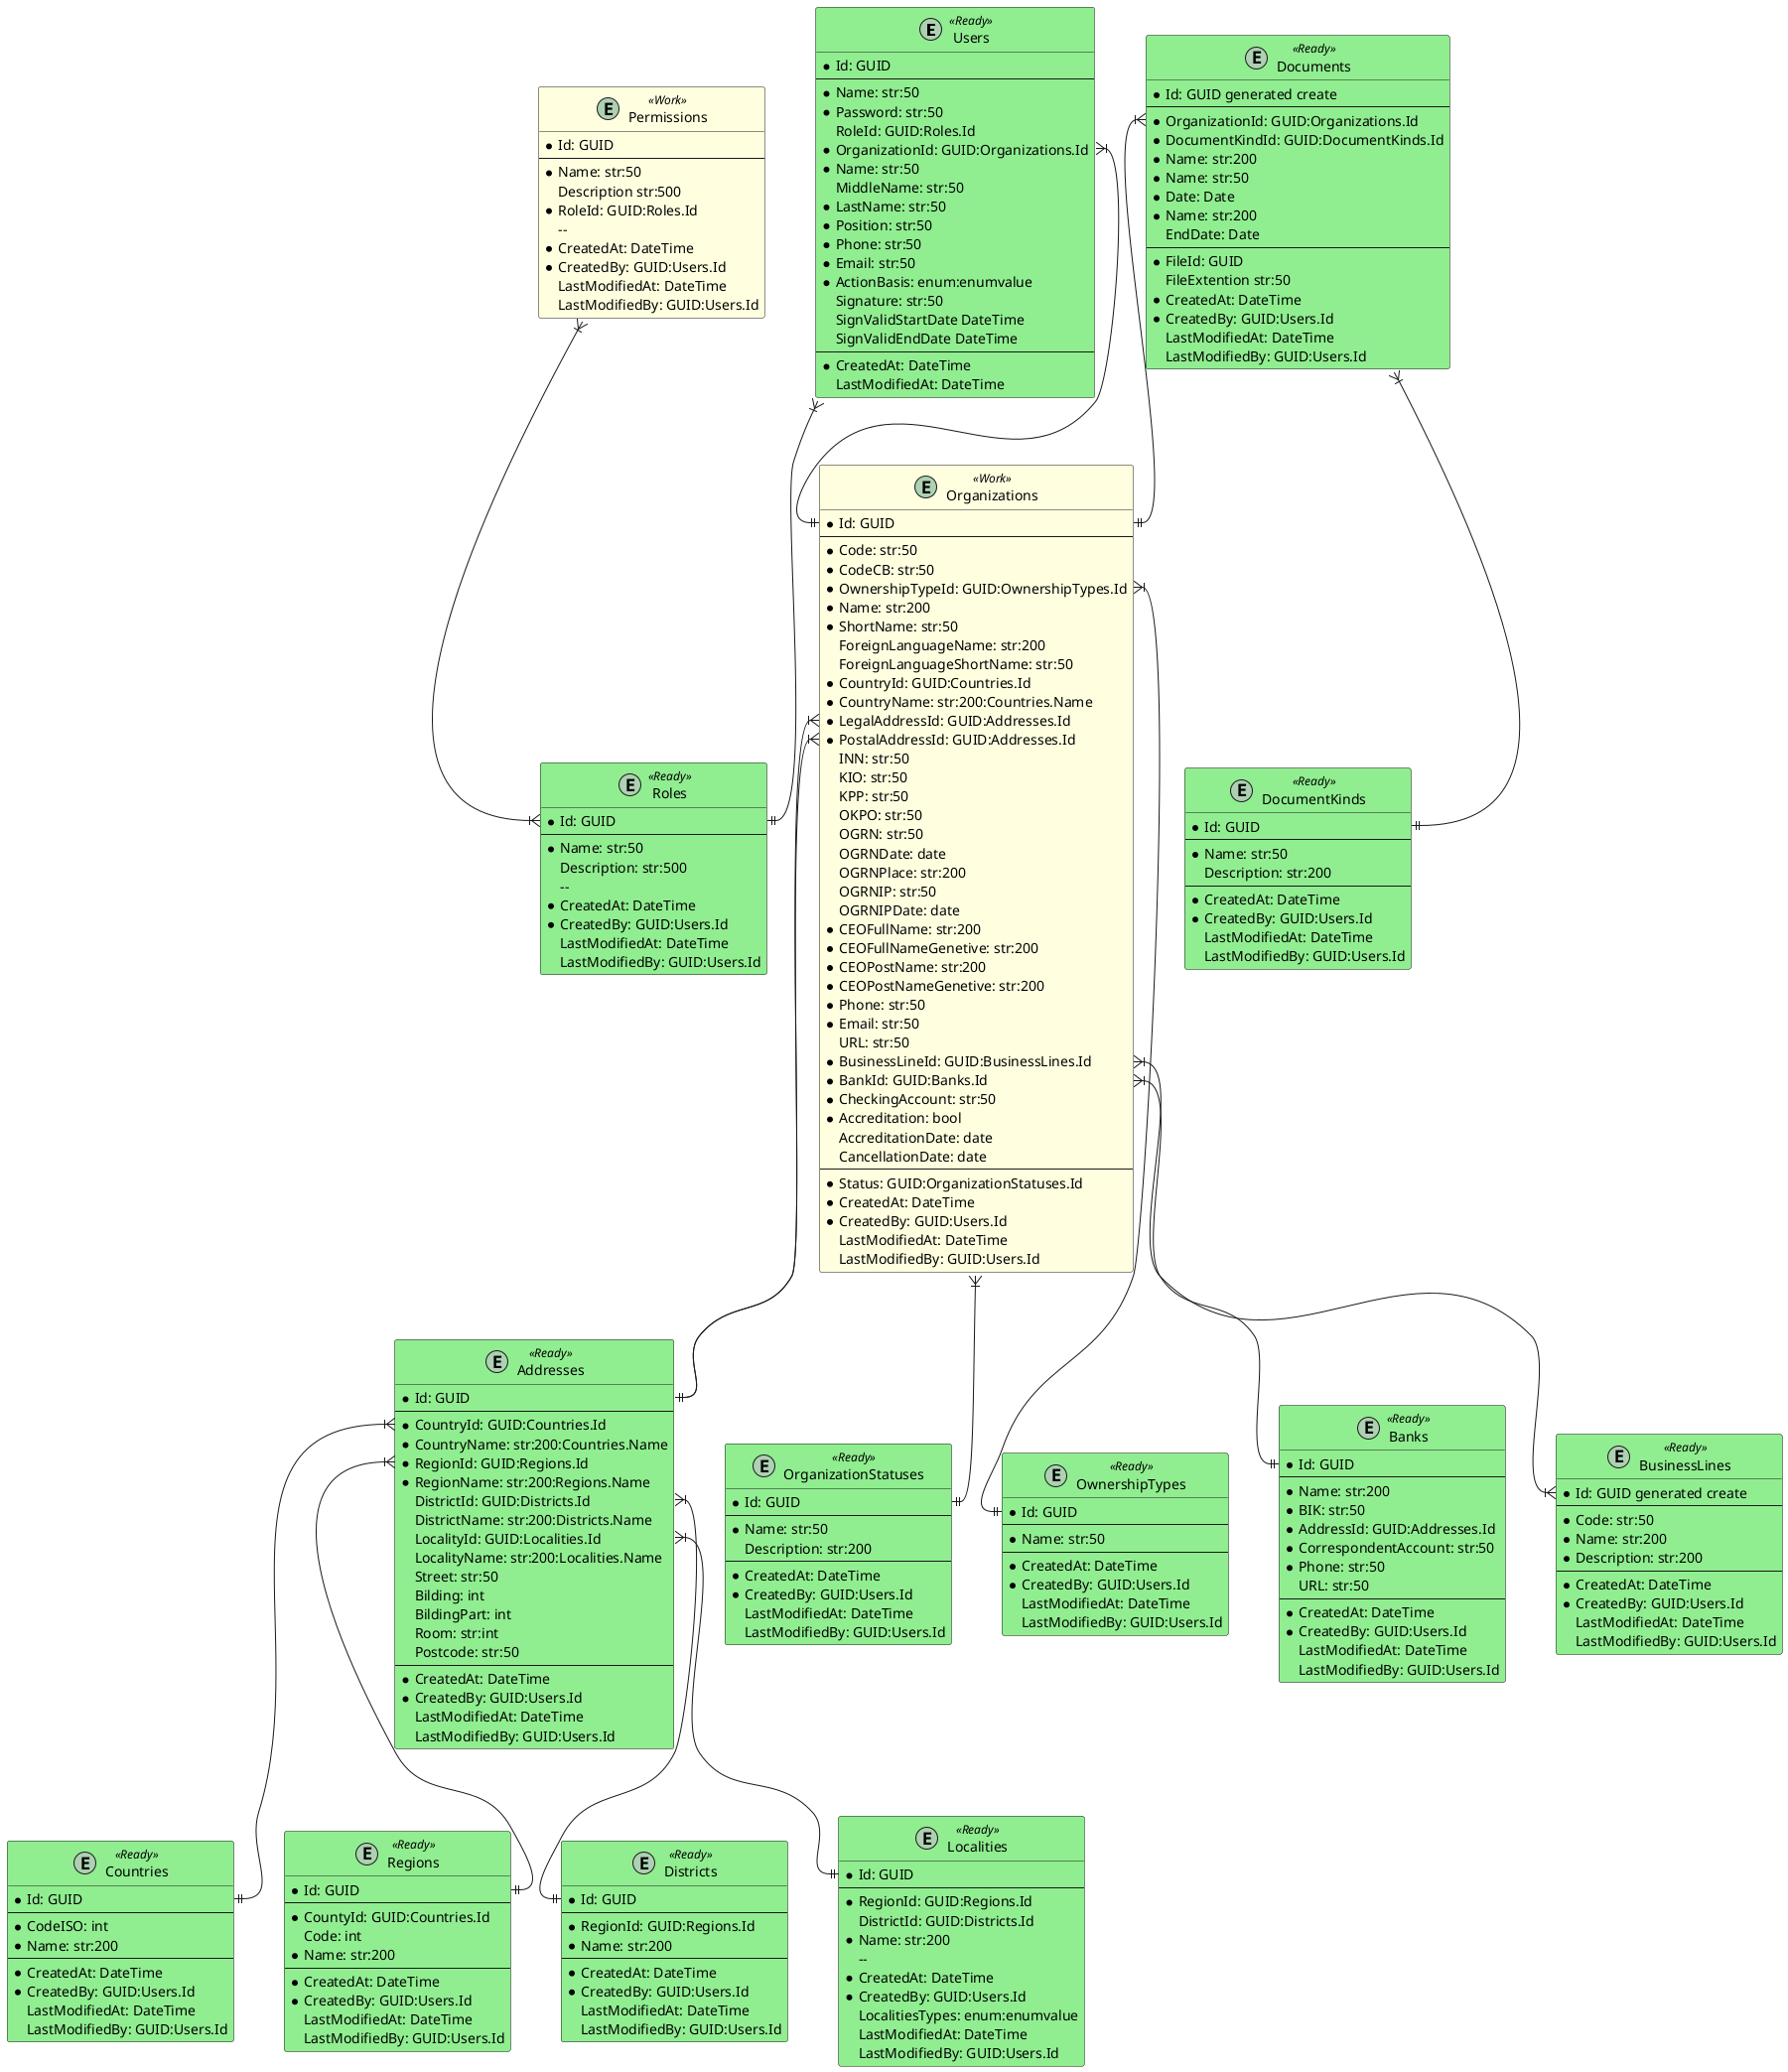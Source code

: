 
@startuml "CTS Object Diagram"
/'**Легенда 
Обязательность заполнения реквизита (Mandatory):
    *                           Реквизит обязательный для заполненияТипы реквизита:

Типы данных (DataType):
    str:<long>                  Строка (string) определенной длинны в символах, размер лучше всего указывать кратным 8, т.е. 32, 64, 128, 256 и т.д., минимальная длина строки 32 символа.
    text                        Текст (text) неограниченно длинны.
    int                         Беззнаковое целое число (integer).
    float:<accuracy>            Число (numeric). Вещественное число с определенной точностью. Точность определяется количеством знаков после запятой в формате .<число знаковпосле запятой>.
    date:<mask>                 Дата (date). С помощью маски задается формат вводимого значения, dd, mm, yy, yyyy. Например: dd.mm.yyyy т.д.
    time:<mask>                 Время (time). С помощью маски задается формат вводимого значения, элементы маски hh, mm, ss. Пример: hh:mm:ss, hh:mm, mm:ss и т.д.
    datetime:<mask>             Дата и время (datetime). Дата, дата и время с определенной точностью. С помощью маски задается формат вводимого значения dd.mm.yyyy(yy)_hh:mm:ss, или dd.mm.yyyy(yy).
    bool                        Логический (boolean). Логическое значение - Истина/Лож. Используется для чек-боксов и радио-кнопок.
    enum:enumvalue              Перечисление (enumeration). Значения перечисления указываются в следующей строке в <enumvalue:>, в виде комментария обозначаемом "'", через "," в формате enumvalue:<code>|<Name>. Перечисление, используется для полей с выпадающим списком к количеством значенией не более 5-10.
    bin                         Бинарный (binary) тип данных. Используется для указания на то что в поле будут хранится именно бинарные данные, например, хэши и т.д.
    GUID                        Глобальный уникльный идентификатор.  

Формат описания объектов (сущьностей):
    EntityName                  Имя объекта.
    EntityStage                 Состояние объекта, Work (в работе)/Ready (готово).
    DataType:argument           Тип данных и даполнительный аргумент, напимер длина строки для строкового реквизита.
    RefrerenceObject.Requsite   Указание на то что данные в рекыизит нужно взять из реквизита указанного объекта, указывается при необходимости.     

    /'Наименование объекта'/ entity EntityName <<EntityStage>> {
        /'Наименование реквизита'/<Mandatory>RequisiteName: DataType:argument:RefrerenceObject.Requsite
    }
        
    'Пример:
    /'Пользователи'/ entity Users <<Work>> {
        *Id: int generated
        --
        /'Имя пользователя'/ *Name: str:32
        /'Пароль'/ *Password: str:32
        /'Организация'/ *OrganisationId: GUID:Organisations.Id
    }
'/

'**Оформление объектов
skinparam class {
/'Готово'/      BackgroundColor<<Ready>>    LightGreen
/'В работе'/    BackgroundColor<<Work>>     LightYellow
}

'**Таблицы

/'Пользователи'/ entity Users <<Ready>> {
    *Id: GUID
    --
    /'Имя пользователя'/ *Name: str:50
    /'Пароль'/ *Password: str:50
    /'Роль'/ RoleId: GUID:Roles.Id
    /'Организация'/ *OrganizationId: GUID:Organizations.Id
    /'Имя'/ *Name: str:50
    /'Отчество'/ MiddleName: str:50
    /'Фамилия'/ *LastName: str:50
    /'Должность'/ *Position: str:50
    /'Телефон'/ *Phone: str:50
    /'Е-мэйл'/ *Email: str:50
    /'Действует на основании)'/ *ActionBasis: enum:enumvalue
    'enumvalue:0|Устава, 1|Доверенности
    /'ЭЦП'/ Signature: str:50
    /'Дата начала действия ЭЦП'/ SignValidStartDate DateTime
    /'Дата окончания действия ЭЦП'/ SignValidEndDate DateTime
    --
    /'Создано'/ *CreatedAt: DateTime
    /'Модифицировано'/ LastModifiedAt: DateTime
}

/'Роли'/ entity Roles <<Ready>> {
    *Id: GUID
    --
    /'Имя'/ *Name: str:50
    /'Описание'/ Description: str:500
     --
    /'Создано'/ *CreatedAt: DateTime
    /'Кем создано'/ *CreatedBy: GUID:Users.Id
    /'Модифицировано'/ LastModifiedAt: DateTime
    /'Кем модифицировано'/ LastModifiedBy: GUID:Users.Id
}

/'Разрешения'/ entity Permissions <<Work>> {
'?Нужно продумать как будем описывать разрешения для отдельных объектов?
    *Id: GUID
    --
    /'Имя'/ *Name: str:50
    /'Описание'/ Description str:500
    /'Роль'/ *RoleId: GUID:Roles.Id
     --
    /'Создано'/ *CreatedAt: DateTime
    /'Кем создано'/ *CreatedBy: GUID:Users.Id
    /'Модифицировано'/ LastModifiedAt: DateTime
    /'Кем модифицировано'/ LastModifiedBy: GUID:Users.Id
}

/'Адреса'/ entity Addresses <<Ready>> {
    *Id: GUID
    --
    /'Страна'/ *CountryId: GUID:Countries.Id
    /'Страна'/ *CountryName: str:200:Countries.Name
    /'Регион'/ *RegionId: GUID:Regions.Id
    /'Регион'/ *RegionName: str:200:Regions.Name
    /'Район'/ DistrictId: GUID:Districts.Id
    /'Район'/ DistrictName: str:200:Districts.Name
    /'Населенный пункт'/ LocalityId: GUID:Localities.Id
    /'Населенный пункт'/ LocalityName: str:200:Localities.Name
    /'Улица'/ Street: str:50
    /'Дом'/ Bilding: int
    /'Корпус'/ BildingPart: int
    /'Комната'/ Room: str:int
    /'Индекс'/ Postcode: str:50
    --
    /'Создано'/ *CreatedAt: DateTime
    /'Кем создано'/ *CreatedBy: GUID:Users.Id
    /'Модифицировано'/ LastModifiedAt: DateTime
    /'Кем модифицировано'/ LastModifiedBy: GUID:Users.Id
}

/'Страны'/ entity Countries <<Ready>> {
    *Id: GUID
    --
    /'Код'/ *CodeISO: int
    /'Наименование'/ *Name: str:200
    --
    /'Создано'/ *CreatedAt: DateTime
    /'Кем создано'/ *CreatedBy: GUID:Users.Id
    /'Модифицировано'/ LastModifiedAt: DateTime
    /'Кем модифицировано'/ LastModifiedBy: GUID:Users.Id
}

/'Регионы'/ entity Regions <<Ready>> {
    *Id: GUID
    --
    /'Страна'/ *СountyId: GUID:Countries.Id
    /'Код'/ Code: int
    /'Наименование'/ *Name: str:200
    --
    /'Создано'/ *CreatedAt: DateTime
    /'Кем создано'/ *CreatedBy: GUID:Users.Id
    /'Модифицировано'/ LastModifiedAt: DateTime
    /'Кем модифицировано'/ LastModifiedBy: GUID:Users.Id
}

/'Районы'/ entity Districts <<Ready>> {
    *Id: GUID
    --
    /'Регион'/ *RegionId: GUID:Regions.Id
    /'Наименование'/ *Name: str:200
    --
    /'Создано'/ *CreatedAt: DateTime
    /'Кем создано'/ *CreatedBy: GUID:Users.Id
    /'Модифицировано'/ LastModifiedAt: DateTime
    /'Кем модифицировано'/ LastModifiedBy: GUID:Users.Id
}

/'Населенные пункты'/ entity Localities <<Ready>> {
    *Id: GUID
    --
    /'Регион'/ *RegionId: GUID:Regions.Id
    /'Район'/ DistrictId: GUID:Districts.Id
    /'Наименование'/ *Name: str:200
     --
    /'Создано'/ *CreatedAt: DateTime
    /'Кем создано'/ *CreatedBy: GUID:Users.Id
    /'Типы населенных пунктов'/ LocalitiesTypes: enum:enumvalue
    'enumvalue: 0|Индекс,10|Город,20|Поселок,21|Станица,30|Древня,31|Село,32|Хутор,40|Станция,41|ЖД станция
    /'Модифицировано'/ LastModifiedAt: DateTime
    /'Кем модифицировано'/ LastModifiedBy: GUID:Users.Id
}

/'Организации-участники торгов'/ entity Organizations <<Work>> {
    *Id: GUID
    --
    /'Код'/ *Code: str:50
    /'Код ЦБ'/*CodeCB: str:50
    /'Форма собственности'/ *OwnershipTypeId: GUID:OwnershipTypes.Id 
    /'Наименование'/ *Name: str:200
    /'Сокращенно наименование'/ *ShortName: str:50
    /'Полное наименование на иностранном языке'/ ForeignLanguageName: str:200
    /'Краткое наименование на иностранном языке'/ ForeignLanguageShortName: str:50
    /'Страна'/*CountryId: GUID:Countries.Id
    /'Страна'/ *CountryName: str:200:Countries.Name
    /'Юридический адрес'/ *LegalAddressId: GUID:Addresses.Id
    /'Почтовый адрес'/ *PostalAddressId: GUID:Addresses.Id
    /'ИНН'/ INN: str:50
    /'КИО'/ KIO: str:50
    /'КПП'/ KPP: str:50
    /'ОКПО'/ OKPO: str:50
    /'ОГРН'/ OGRN: str:50
    /'Дата присвоения ОГРН'/ OGRNDate: date
    /'Место выдачи ОГРН'/ OGRNPlace: str:200
    /'ОГРНИП'/ OGRNIP: str:50
    /'Дата регистрации ИП'/ OGRNIPDate: date
    /'ФИО руководителя'/ *CEOFullName: str:200
    /'ФИО руководителя в родительном падеже'/ *CEOFullNameGenetive: str:200
    /'Должность руководителя'/ *CEOPostName: str:200
    /'Должность руководителя в родительном падеже'/ *CEOPostNameGenetive: str:200
    /'Телефон'/ *Phone: str:50
    /'Е-мэйл'/ *Email: str:50
    /'Web-адрес'/ URL: str:50
    /'Вид деятельности по ОКВЭД'/ *BusinessLineId: GUID:BusinessLines.Id
    /'Банк'/ *BankId: GUID:Banks.Id
    /'Расчетный счёт'/ *CheckingAccount: str:50
    /'???Аккредитация'/ *Accreditation: bool
    /'???Дата аккредитации'/ AccreditationDate: date 
    /'???Дата отмены аккредитации'/ CancellationDate: date 
    --
    /'Статус'/ *Status: GUID:OrganizationStatuses.Id
    /'Создано'/ *CreatedAt: DateTime
    /'Кем создано'/ *CreatedBy: GUID:Users.Id
    /'Модифицировано'/ LastModifiedAt: DateTime
    /'Кем модифицировано'/ LastModifiedBy: GUID:Users.Id
}

/'Статус организации'/ entity OrganizationStatuses <<Ready>> {
    *Id: GUID
    --
    /'Название'/ *Name: str:50
    /'Описание'/ Description: str:200
    --
    /'Создано'/ *CreatedAt: DateTime
    /'Кем создано'/ *CreatedBy: GUID:Users.Id
    /'Модифицировано'/ LastModifiedAt: DateTime
    /'Кем модифицировано'/ LastModifiedBy: GUID:Users.Id
}

/'Формы собственности'/  entity OwnershipTypes <<Ready>> {
    *Id: GUID
    --
    /'Полное наименование'/ *Name: str:50
    --
    /'Создано'/ *CreatedAt: DateTime
    /'Кем создано'/ *CreatedBy: GUID:Users.Id
    /'Модифицировано'/ LastModifiedAt: DateTime
    /'Кем модифицировано'/ LastModifiedBy: GUID:Users.Id
} 

/'Банки'/ entity Banks <<Ready>> {
    *Id: GUID
    --
    /'Наименование'/ *Name: str:200
    /'БИК'/ *BIK: str:50
    /'Адрес'/ *AddressId: GUID:Addresses.Id
    /'Корресподентский счёт'/ *CorrespondentAccount: str:50
    /'Телефон'/ *Phone: str:50
    /'Веб-адрес'/ URL: str:50
    --
    /'Создано'/ *CreatedAt: DateTime
    /'Кем создано'/ *CreatedBy: GUID:Users.Id
    /'Модифицировано'/ LastModifiedAt: DateTime
    /'Кем модифицировано'/ LastModifiedBy: GUID:Users.Id
}

/'Виды деятельности по ОКВЭД'/ entity BusinessLines <<Ready>> {
    *Id: GUID generated create
    --
    /'Код'/ *Code: str:50
    /'Наименование'/ *Name: str:200
    /'Расшифровка'/ *Description: str:200
    --
    /'Создано'/ *CreatedAt: DateTime
    /'Кем создано'/ *CreatedBy: GUID:Users.Id
    /'Модифицировано'/ LastModifiedAt: DateTime
    /'Кем модифицировано'/ LastModifiedBy: GUID:Users.Id
}

/'Документы'/ entity Documents <<Ready>> {
    *Id: GUID generated create
    --
    /'Организация'/ *OrganizationId: GUID:Organizations.Id
    /'Вид документа'/ *DocumentKindId: GUID:DocumentKinds.Id 
    /'Наименование документа'/ *Name: str:200
    /'Номер документа'/ *Name: str:50
    /'Дата документа'/ *Date: Date
    /'Тема документа'/ *Name: str:200
    /'Дата завердения действия'/ EndDate: Date
    --
    /'Сффлка на документ в файловом зранилище'/ *FileId: GUID
    /'Расширение файла'/ FileExtention str:50
    /'Создано'/ *CreatedAt: DateTime
    /'Кем создано'/ *CreatedBy: GUID:Users.Id
    /'Модифицировано'/ LastModifiedAt: DateTime
    /'Кем модифицировано'/ LastModifiedBy: GUID:Users.Id
}

/'Вид документа'/ entity DocumentKinds <<Ready>>{
    *Id: GUID
    --
    /'Наименование'/ *Name: str:50
    /'Описание'/ Description: str:200
    --
    /'Создано'/ *CreatedAt: DateTime
    /'Кем создано'/ *CreatedBy: GUID:Users.Id
    /'Модифицировано'/ LastModifiedAt: DateTime
    /'Кем модифицировано'/ LastModifiedBy: GUID:Users.Id
}

'Пользователи
    Users::OrganizationId }|--|| Organizations::Id
    Users::RolesId }|--|| Roles::Id
    
'Разрешения'
    Permissions::RolesId }|--|{ Roles::Id

'Адреса
    Addresses::CountryId }|--|| Countries::Id
    Addresses::RegionId }|--|| Regions::Id
    Addresses::DistrictId }|--|| Districts::Id
    Addresses::LocalityId }|--|| Localities::Id

'Организация
    
    Organizations::OwnershipTypeId }|--|| OwnershipTypes::Id
    Organizations::BusinessLineId }|--|{ BusinessLines::Id
    Organizations::LegalAddressId }|--|| Addresses::Id
    Organizations::PostalAddressId }|--|| Addresses::Id
    Organizations::BankId }|--|| Banks::Id
    Organizations::OrganizationStatusId }|--|| OrganizationStatuses::Id

'Документация
    Documents::OrganizationId }|--|| Organizations::Id
    Documents::DocumentKindsId }|--|| DocumentKinds::Id

@enduml